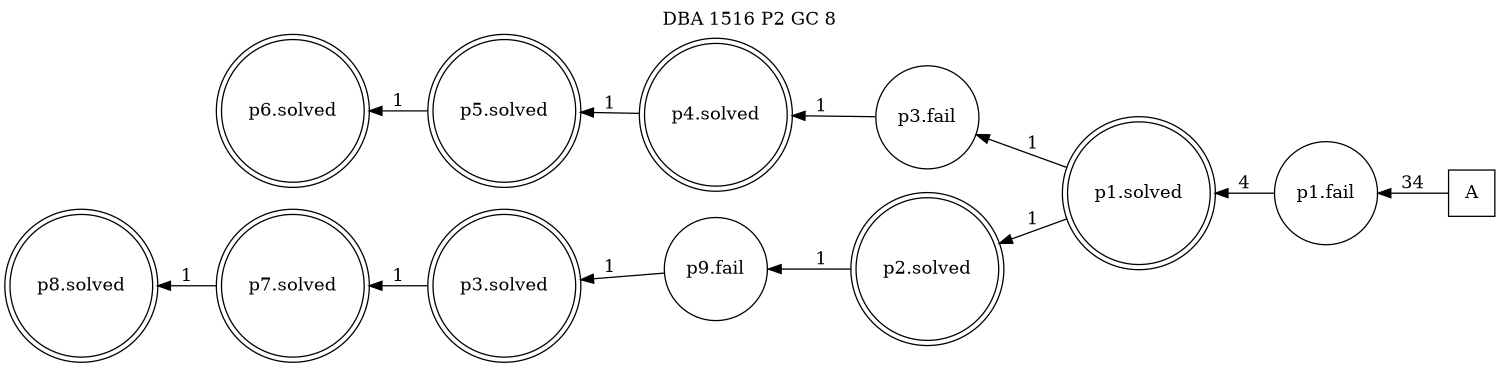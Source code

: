 digraph DBA_1516_P2_GC_8_GOOD {
labelloc="tl"
label= " DBA 1516 P2 GC 8 "
rankdir="RL";
graph [ size=" 10 , 10 !"]

"A" [shape="square" label="A"]
"p1.fail" [shape="circle" label="p1.fail"]
"p1.solved" [shape="doublecircle" label="p1.solved"]
"p3.fail" [shape="circle" label="p3.fail"]
"p4.solved" [shape="doublecircle" label="p4.solved"]
"p5.solved" [shape="doublecircle" label="p5.solved"]
"p6.solved" [shape="doublecircle" label="p6.solved"]
"p2.solved" [shape="doublecircle" label="p2.solved"]
"p9.fail" [shape="circle" label="p9.fail"]
"p3.solved" [shape="doublecircle" label="p3.solved"]
"p7.solved" [shape="doublecircle" label="p7.solved"]
"p8.solved" [shape="doublecircle" label="p8.solved"]
"A" -> "p1.fail" [ label=34]
"p1.fail" -> "p1.solved" [ label=4]
"p1.solved" -> "p3.fail" [ label=1]
"p1.solved" -> "p2.solved" [ label=1]
"p3.fail" -> "p4.solved" [ label=1]
"p4.solved" -> "p5.solved" [ label=1]
"p5.solved" -> "p6.solved" [ label=1]
"p2.solved" -> "p9.fail" [ label=1]
"p9.fail" -> "p3.solved" [ label=1]
"p3.solved" -> "p7.solved" [ label=1]
"p7.solved" -> "p8.solved" [ label=1]
}
